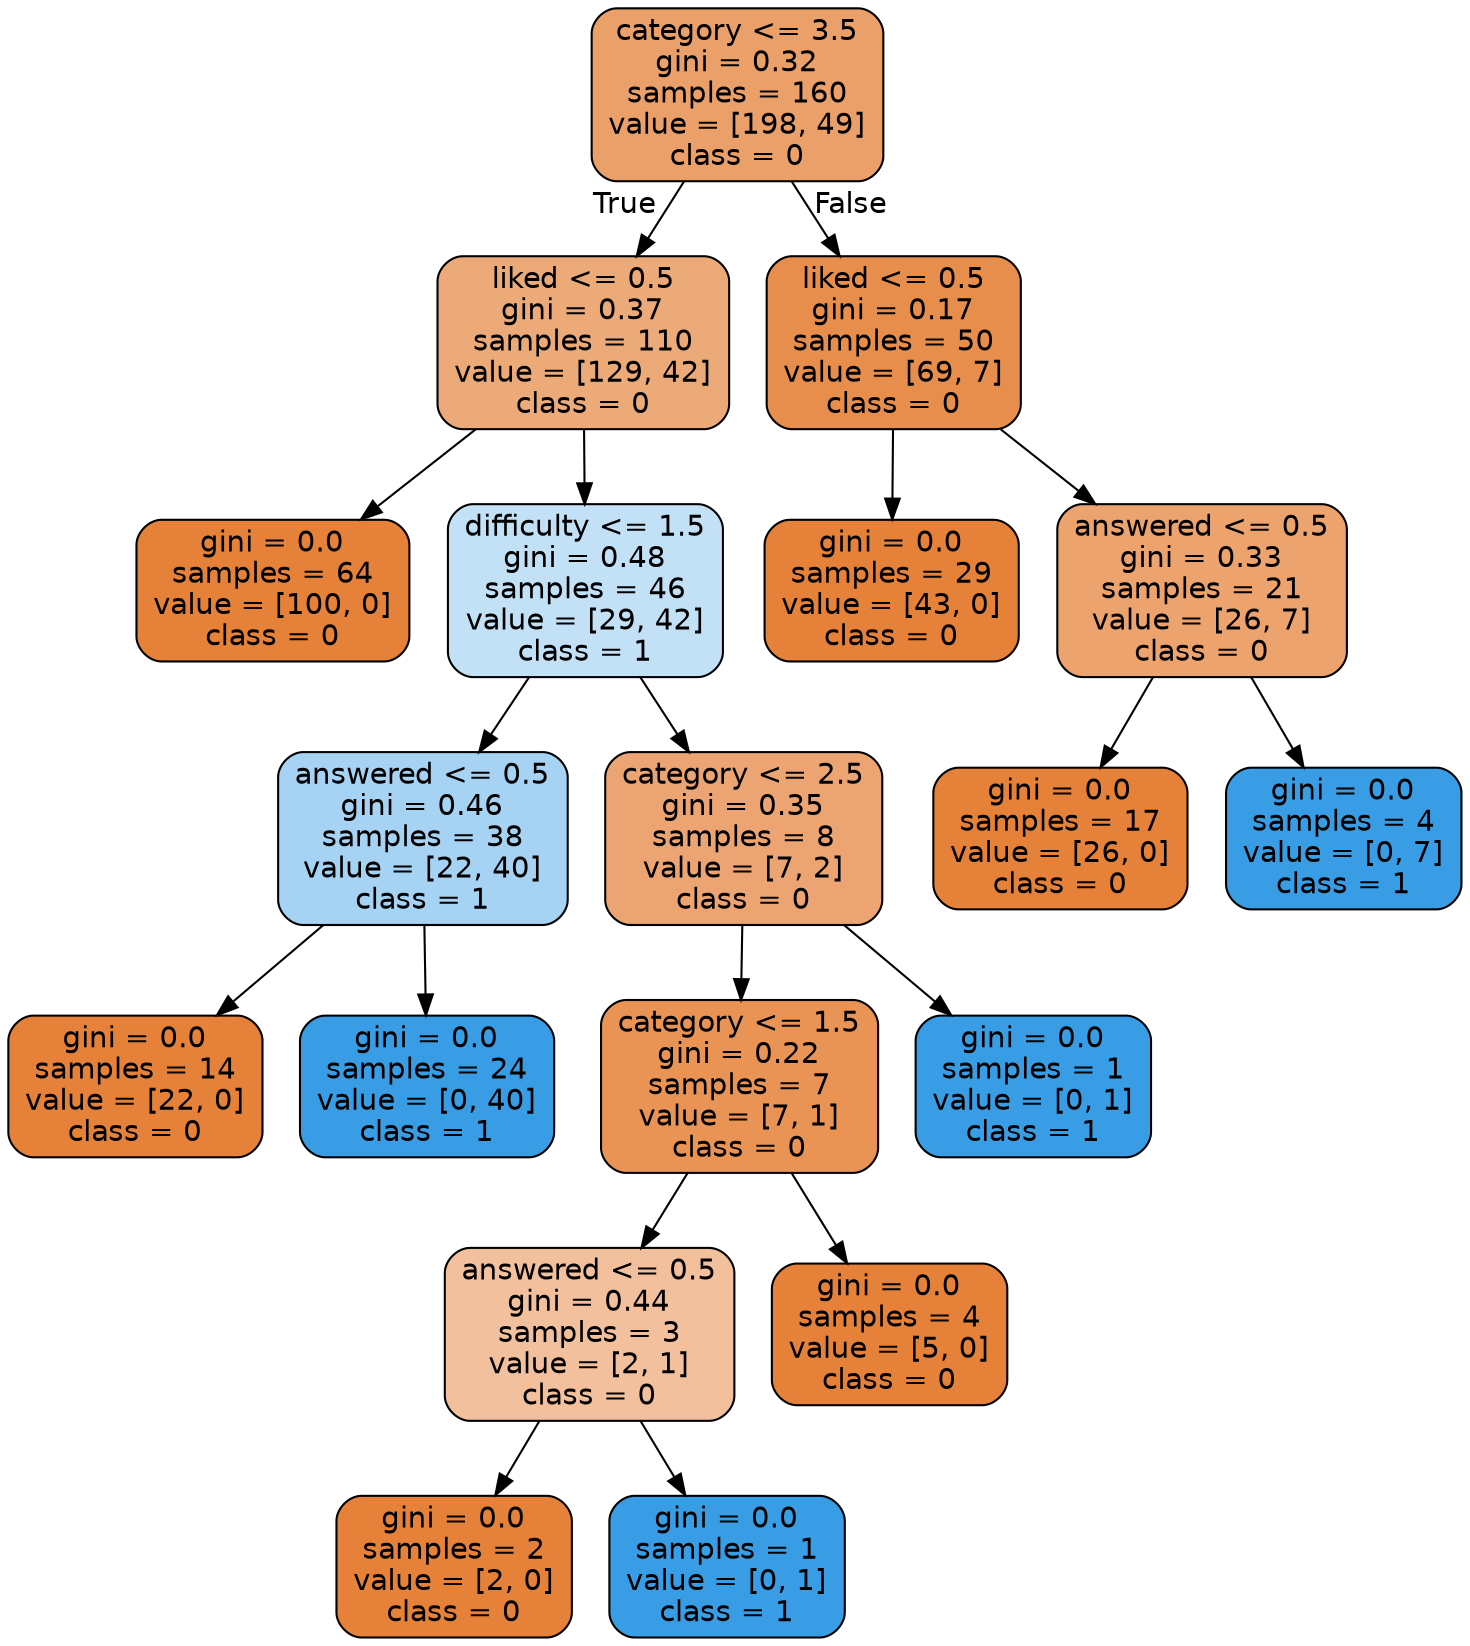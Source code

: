 digraph Tree {
node [shape=box, style="filled, rounded", color="black", fontname=helvetica] ;
edge [fontname=helvetica] ;
0 [label="category <= 3.5\ngini = 0.32\nsamples = 160\nvalue = [198, 49]\nclass = 0", fillcolor="#eba06a"] ;
1 [label="liked <= 0.5\ngini = 0.37\nsamples = 110\nvalue = [129, 42]\nclass = 0", fillcolor="#edaa79"] ;
0 -> 1 [labeldistance=2.5, labelangle=45, headlabel="True"] ;
2 [label="gini = 0.0\nsamples = 64\nvalue = [100, 0]\nclass = 0", fillcolor="#e58139"] ;
1 -> 2 ;
3 [label="difficulty <= 1.5\ngini = 0.48\nsamples = 46\nvalue = [29, 42]\nclass = 1", fillcolor="#c2e1f7"] ;
1 -> 3 ;
4 [label="answered <= 0.5\ngini = 0.46\nsamples = 38\nvalue = [22, 40]\nclass = 1", fillcolor="#a6d3f3"] ;
3 -> 4 ;
5 [label="gini = 0.0\nsamples = 14\nvalue = [22, 0]\nclass = 0", fillcolor="#e58139"] ;
4 -> 5 ;
6 [label="gini = 0.0\nsamples = 24\nvalue = [0, 40]\nclass = 1", fillcolor="#399de5"] ;
4 -> 6 ;
7 [label="category <= 2.5\ngini = 0.35\nsamples = 8\nvalue = [7, 2]\nclass = 0", fillcolor="#eca572"] ;
3 -> 7 ;
8 [label="category <= 1.5\ngini = 0.22\nsamples = 7\nvalue = [7, 1]\nclass = 0", fillcolor="#e99355"] ;
7 -> 8 ;
9 [label="answered <= 0.5\ngini = 0.44\nsamples = 3\nvalue = [2, 1]\nclass = 0", fillcolor="#f2c09c"] ;
8 -> 9 ;
10 [label="gini = 0.0\nsamples = 2\nvalue = [2, 0]\nclass = 0", fillcolor="#e58139"] ;
9 -> 10 ;
11 [label="gini = 0.0\nsamples = 1\nvalue = [0, 1]\nclass = 1", fillcolor="#399de5"] ;
9 -> 11 ;
12 [label="gini = 0.0\nsamples = 4\nvalue = [5, 0]\nclass = 0", fillcolor="#e58139"] ;
8 -> 12 ;
13 [label="gini = 0.0\nsamples = 1\nvalue = [0, 1]\nclass = 1", fillcolor="#399de5"] ;
7 -> 13 ;
14 [label="liked <= 0.5\ngini = 0.17\nsamples = 50\nvalue = [69, 7]\nclass = 0", fillcolor="#e88e4d"] ;
0 -> 14 [labeldistance=2.5, labelangle=-45, headlabel="False"] ;
15 [label="gini = 0.0\nsamples = 29\nvalue = [43, 0]\nclass = 0", fillcolor="#e58139"] ;
14 -> 15 ;
16 [label="answered <= 0.5\ngini = 0.33\nsamples = 21\nvalue = [26, 7]\nclass = 0", fillcolor="#eca36e"] ;
14 -> 16 ;
17 [label="gini = 0.0\nsamples = 17\nvalue = [26, 0]\nclass = 0", fillcolor="#e58139"] ;
16 -> 17 ;
18 [label="gini = 0.0\nsamples = 4\nvalue = [0, 7]\nclass = 1", fillcolor="#399de5"] ;
16 -> 18 ;
}
